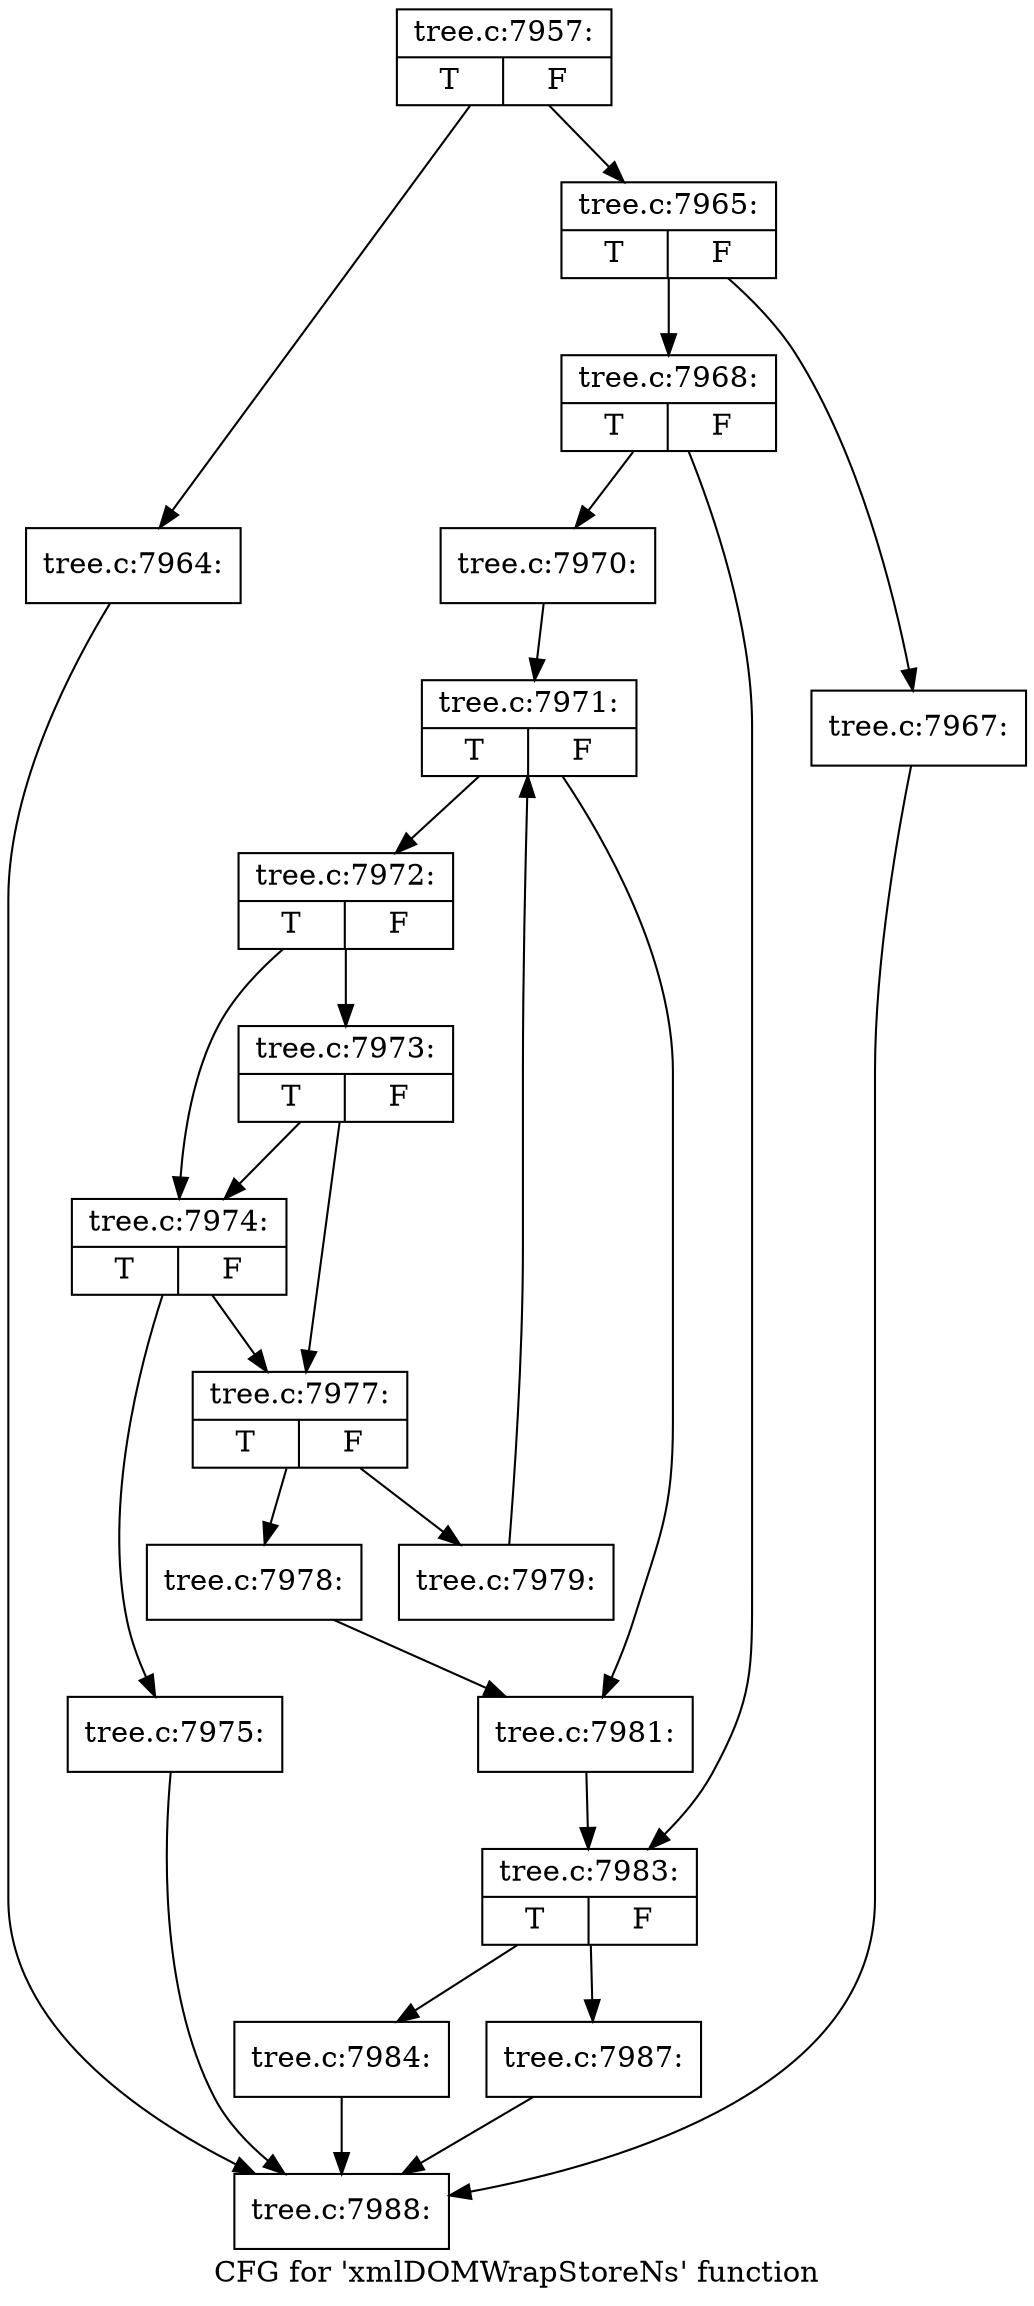 digraph "CFG for 'xmlDOMWrapStoreNs' function" {
	label="CFG for 'xmlDOMWrapStoreNs' function";

	Node0x48680c0 [shape=record,label="{tree.c:7957:|{<s0>T|<s1>F}}"];
	Node0x48680c0 -> Node0x486df20;
	Node0x48680c0 -> Node0x486df70;
	Node0x486df20 [shape=record,label="{tree.c:7964:}"];
	Node0x486df20 -> Node0x486d240;
	Node0x486df70 [shape=record,label="{tree.c:7965:|{<s0>T|<s1>F}}"];
	Node0x486df70 -> Node0x486e600;
	Node0x486df70 -> Node0x486e650;
	Node0x486e600 [shape=record,label="{tree.c:7967:}"];
	Node0x486e600 -> Node0x486d240;
	Node0x486e650 [shape=record,label="{tree.c:7968:|{<s0>T|<s1>F}}"];
	Node0x486e650 -> Node0x486eab0;
	Node0x486e650 -> Node0x486eb00;
	Node0x486eab0 [shape=record,label="{tree.c:7970:}"];
	Node0x486eab0 -> Node0x486f1c0;
	Node0x486f1c0 [shape=record,label="{tree.c:7971:|{<s0>T|<s1>F}}"];
	Node0x486f1c0 -> Node0x486f5b0;
	Node0x486f1c0 -> Node0x486f3e0;
	Node0x486f5b0 [shape=record,label="{tree.c:7972:|{<s0>T|<s1>F}}"];
	Node0x486f5b0 -> Node0x486f810;
	Node0x486f5b0 -> Node0x486f890;
	Node0x486f890 [shape=record,label="{tree.c:7973:|{<s0>T|<s1>F}}"];
	Node0x486f890 -> Node0x486f810;
	Node0x486f890 -> Node0x486f7c0;
	Node0x486f810 [shape=record,label="{tree.c:7974:|{<s0>T|<s1>F}}"];
	Node0x486f810 -> Node0x486f770;
	Node0x486f810 -> Node0x486f7c0;
	Node0x486f770 [shape=record,label="{tree.c:7975:}"];
	Node0x486f770 -> Node0x486d240;
	Node0x486f7c0 [shape=record,label="{tree.c:7977:|{<s0>T|<s1>F}}"];
	Node0x486f7c0 -> Node0x48707c0;
	Node0x486f7c0 -> Node0x4870810;
	Node0x48707c0 [shape=record,label="{tree.c:7978:}"];
	Node0x48707c0 -> Node0x486f3e0;
	Node0x4870810 [shape=record,label="{tree.c:7979:}"];
	Node0x4870810 -> Node0x486f1c0;
	Node0x486f3e0 [shape=record,label="{tree.c:7981:}"];
	Node0x486f3e0 -> Node0x486eb00;
	Node0x486eb00 [shape=record,label="{tree.c:7983:|{<s0>T|<s1>F}}"];
	Node0x486eb00 -> Node0x4871110;
	Node0x486eb00 -> Node0x4871160;
	Node0x4871110 [shape=record,label="{tree.c:7984:}"];
	Node0x4871110 -> Node0x486d240;
	Node0x4871160 [shape=record,label="{tree.c:7987:}"];
	Node0x4871160 -> Node0x486d240;
	Node0x486d240 [shape=record,label="{tree.c:7988:}"];
}
